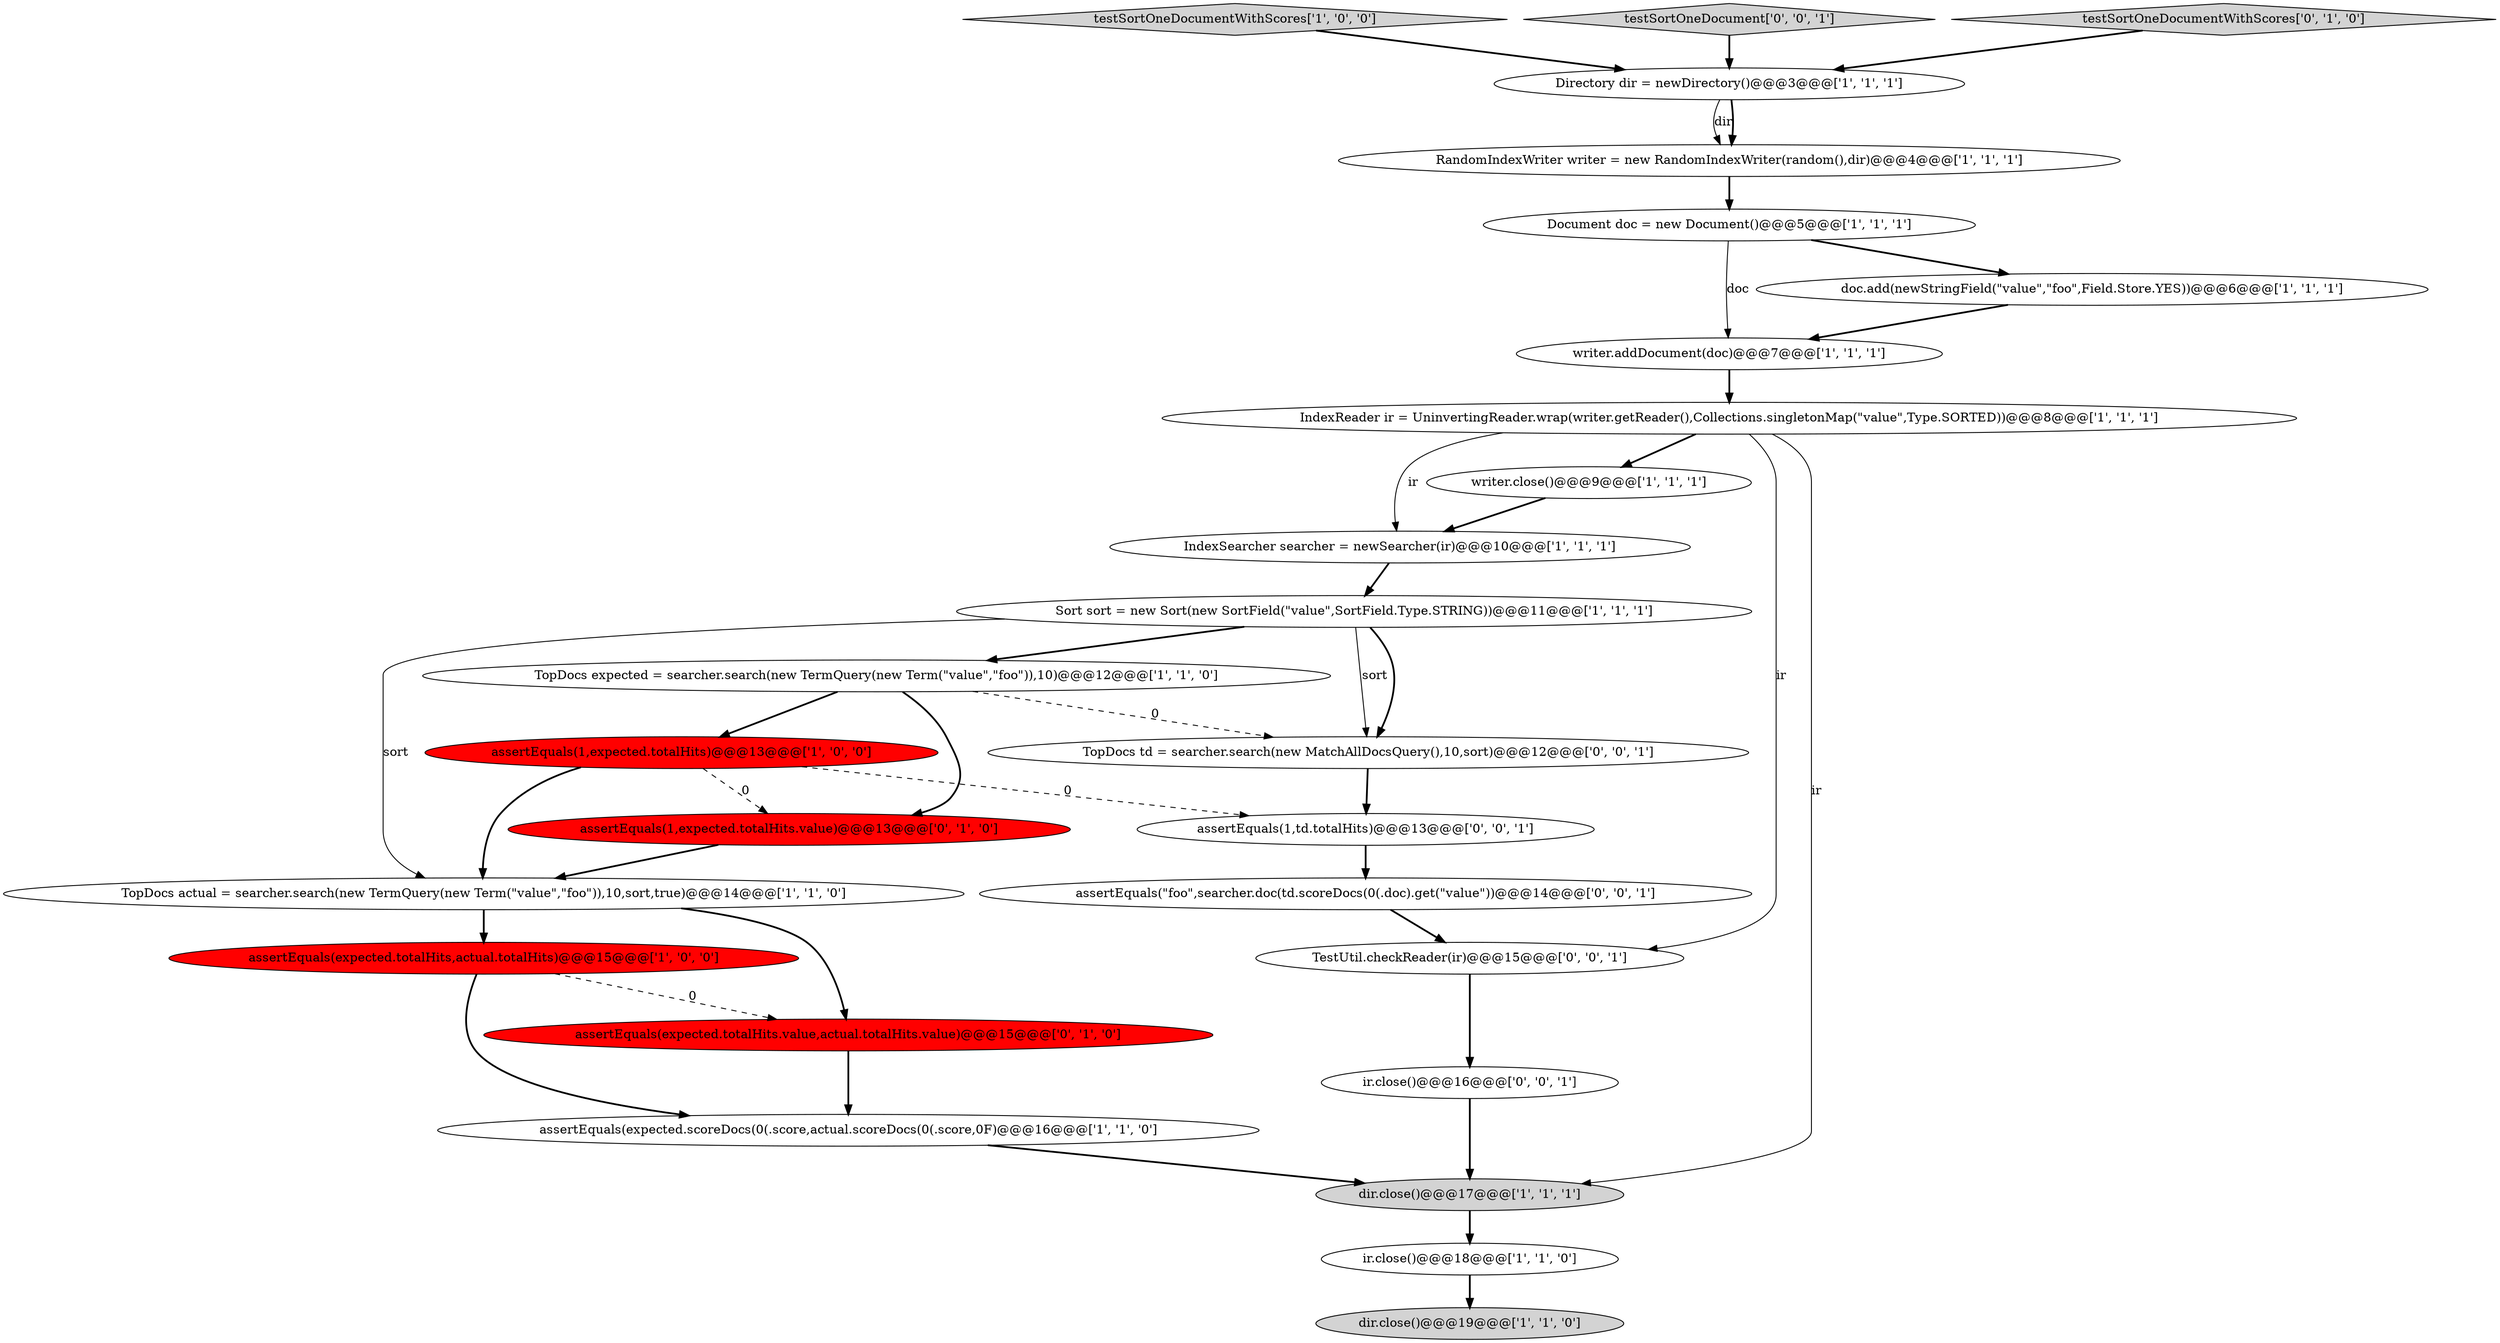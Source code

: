 digraph {
9 [style = filled, label = "TopDocs expected = searcher.search(new TermQuery(new Term(\"value\",\"foo\")),10)@@@12@@@['1', '1', '0']", fillcolor = white, shape = ellipse image = "AAA0AAABBB1BBB"];
13 [style = filled, label = "writer.addDocument(doc)@@@7@@@['1', '1', '1']", fillcolor = white, shape = ellipse image = "AAA0AAABBB1BBB"];
23 [style = filled, label = "TestUtil.checkReader(ir)@@@15@@@['0', '0', '1']", fillcolor = white, shape = ellipse image = "AAA0AAABBB3BBB"];
6 [style = filled, label = "IndexReader ir = UninvertingReader.wrap(writer.getReader(),Collections.singletonMap(\"value\",Type.SORTED))@@@8@@@['1', '1', '1']", fillcolor = white, shape = ellipse image = "AAA0AAABBB1BBB"];
11 [style = filled, label = "dir.close()@@@17@@@['1', '1', '1']", fillcolor = lightgray, shape = ellipse image = "AAA0AAABBB1BBB"];
1 [style = filled, label = "doc.add(newStringField(\"value\",\"foo\",Field.Store.YES))@@@6@@@['1', '1', '1']", fillcolor = white, shape = ellipse image = "AAA0AAABBB1BBB"];
24 [style = filled, label = "ir.close()@@@16@@@['0', '0', '1']", fillcolor = white, shape = ellipse image = "AAA0AAABBB3BBB"];
12 [style = filled, label = "assertEquals(expected.scoreDocs(0(.score,actual.scoreDocs(0(.score,0F)@@@16@@@['1', '1', '0']", fillcolor = white, shape = ellipse image = "AAA0AAABBB1BBB"];
14 [style = filled, label = "ir.close()@@@18@@@['1', '1', '0']", fillcolor = white, shape = ellipse image = "AAA0AAABBB1BBB"];
2 [style = filled, label = "IndexSearcher searcher = newSearcher(ir)@@@10@@@['1', '1', '1']", fillcolor = white, shape = ellipse image = "AAA0AAABBB1BBB"];
7 [style = filled, label = "writer.close()@@@9@@@['1', '1', '1']", fillcolor = white, shape = ellipse image = "AAA0AAABBB1BBB"];
10 [style = filled, label = "RandomIndexWriter writer = new RandomIndexWriter(random(),dir)@@@4@@@['1', '1', '1']", fillcolor = white, shape = ellipse image = "AAA0AAABBB1BBB"];
0 [style = filled, label = "Directory dir = newDirectory()@@@3@@@['1', '1', '1']", fillcolor = white, shape = ellipse image = "AAA0AAABBB1BBB"];
16 [style = filled, label = "TopDocs actual = searcher.search(new TermQuery(new Term(\"value\",\"foo\")),10,sort,true)@@@14@@@['1', '1', '0']", fillcolor = white, shape = ellipse image = "AAA0AAABBB1BBB"];
3 [style = filled, label = "testSortOneDocumentWithScores['1', '0', '0']", fillcolor = lightgray, shape = diamond image = "AAA0AAABBB1BBB"];
18 [style = filled, label = "assertEquals(expected.totalHits.value,actual.totalHits.value)@@@15@@@['0', '1', '0']", fillcolor = red, shape = ellipse image = "AAA1AAABBB2BBB"];
5 [style = filled, label = "assertEquals(1,expected.totalHits)@@@13@@@['1', '0', '0']", fillcolor = red, shape = ellipse image = "AAA1AAABBB1BBB"];
8 [style = filled, label = "dir.close()@@@19@@@['1', '1', '0']", fillcolor = lightgray, shape = ellipse image = "AAA0AAABBB1BBB"];
25 [style = filled, label = "assertEquals(\"foo\",searcher.doc(td.scoreDocs(0(.doc).get(\"value\"))@@@14@@@['0', '0', '1']", fillcolor = white, shape = ellipse image = "AAA0AAABBB3BBB"];
26 [style = filled, label = "assertEquals(1,td.totalHits)@@@13@@@['0', '0', '1']", fillcolor = white, shape = ellipse image = "AAA0AAABBB3BBB"];
4 [style = filled, label = "Document doc = new Document()@@@5@@@['1', '1', '1']", fillcolor = white, shape = ellipse image = "AAA0AAABBB1BBB"];
15 [style = filled, label = "Sort sort = new Sort(new SortField(\"value\",SortField.Type.STRING))@@@11@@@['1', '1', '1']", fillcolor = white, shape = ellipse image = "AAA0AAABBB1BBB"];
17 [style = filled, label = "assertEquals(expected.totalHits,actual.totalHits)@@@15@@@['1', '0', '0']", fillcolor = red, shape = ellipse image = "AAA1AAABBB1BBB"];
19 [style = filled, label = "assertEquals(1,expected.totalHits.value)@@@13@@@['0', '1', '0']", fillcolor = red, shape = ellipse image = "AAA1AAABBB2BBB"];
22 [style = filled, label = "TopDocs td = searcher.search(new MatchAllDocsQuery(),10,sort)@@@12@@@['0', '0', '1']", fillcolor = white, shape = ellipse image = "AAA0AAABBB3BBB"];
21 [style = filled, label = "testSortOneDocument['0', '0', '1']", fillcolor = lightgray, shape = diamond image = "AAA0AAABBB3BBB"];
20 [style = filled, label = "testSortOneDocumentWithScores['0', '1', '0']", fillcolor = lightgray, shape = diamond image = "AAA0AAABBB2BBB"];
22->26 [style = bold, label=""];
6->2 [style = solid, label="ir"];
16->18 [style = bold, label=""];
21->0 [style = bold, label=""];
11->14 [style = bold, label=""];
5->26 [style = dashed, label="0"];
25->23 [style = bold, label=""];
26->25 [style = bold, label=""];
20->0 [style = bold, label=""];
12->11 [style = bold, label=""];
0->10 [style = solid, label="dir"];
18->12 [style = bold, label=""];
9->22 [style = dashed, label="0"];
16->17 [style = bold, label=""];
4->13 [style = solid, label="doc"];
1->13 [style = bold, label=""];
3->0 [style = bold, label=""];
15->22 [style = bold, label=""];
19->16 [style = bold, label=""];
5->16 [style = bold, label=""];
0->10 [style = bold, label=""];
17->12 [style = bold, label=""];
23->24 [style = bold, label=""];
15->16 [style = solid, label="sort"];
15->9 [style = bold, label=""];
7->2 [style = bold, label=""];
6->11 [style = solid, label="ir"];
24->11 [style = bold, label=""];
2->15 [style = bold, label=""];
6->23 [style = solid, label="ir"];
10->4 [style = bold, label=""];
9->5 [style = bold, label=""];
15->22 [style = solid, label="sort"];
9->19 [style = bold, label=""];
4->1 [style = bold, label=""];
14->8 [style = bold, label=""];
13->6 [style = bold, label=""];
6->7 [style = bold, label=""];
5->19 [style = dashed, label="0"];
17->18 [style = dashed, label="0"];
}
